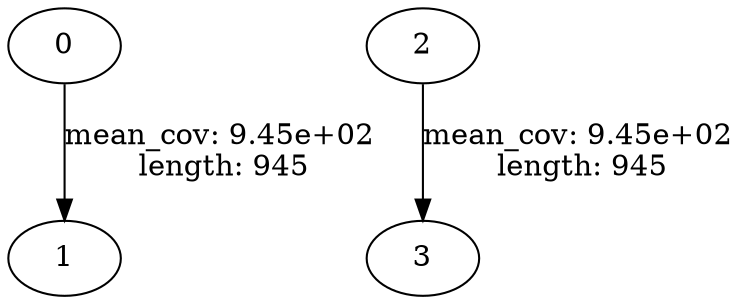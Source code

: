strict digraph "" {
	0 -> 1	 [label="mean_cov: 9.45e+02
 length: 945",
		length=945,
		mean_cov=1.0];
	2 -> 3	 [label="mean_cov: 9.45e+02
 length: 945",
		length=945,
		mean_cov=1.0];
}
